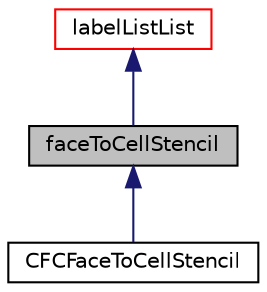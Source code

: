 digraph "faceToCellStencil"
{
  bgcolor="transparent";
  edge [fontname="Helvetica",fontsize="10",labelfontname="Helvetica",labelfontsize="10"];
  node [fontname="Helvetica",fontsize="10",shape=record];
  Node1 [label="faceToCellStencil",height=0.2,width=0.4,color="black", fillcolor="grey75", style="filled", fontcolor="black"];
  Node2 -> Node1 [dir="back",color="midnightblue",fontsize="10",style="solid",fontname="Helvetica"];
  Node2 [label="labelListList",height=0.2,width=0.4,color="red",URL="$a01364.html"];
  Node1 -> Node3 [dir="back",color="midnightblue",fontsize="10",style="solid",fontname="Helvetica"];
  Node3 [label="CFCFaceToCellStencil",height=0.2,width=0.4,color="black",URL="$a00264.html"];
}
